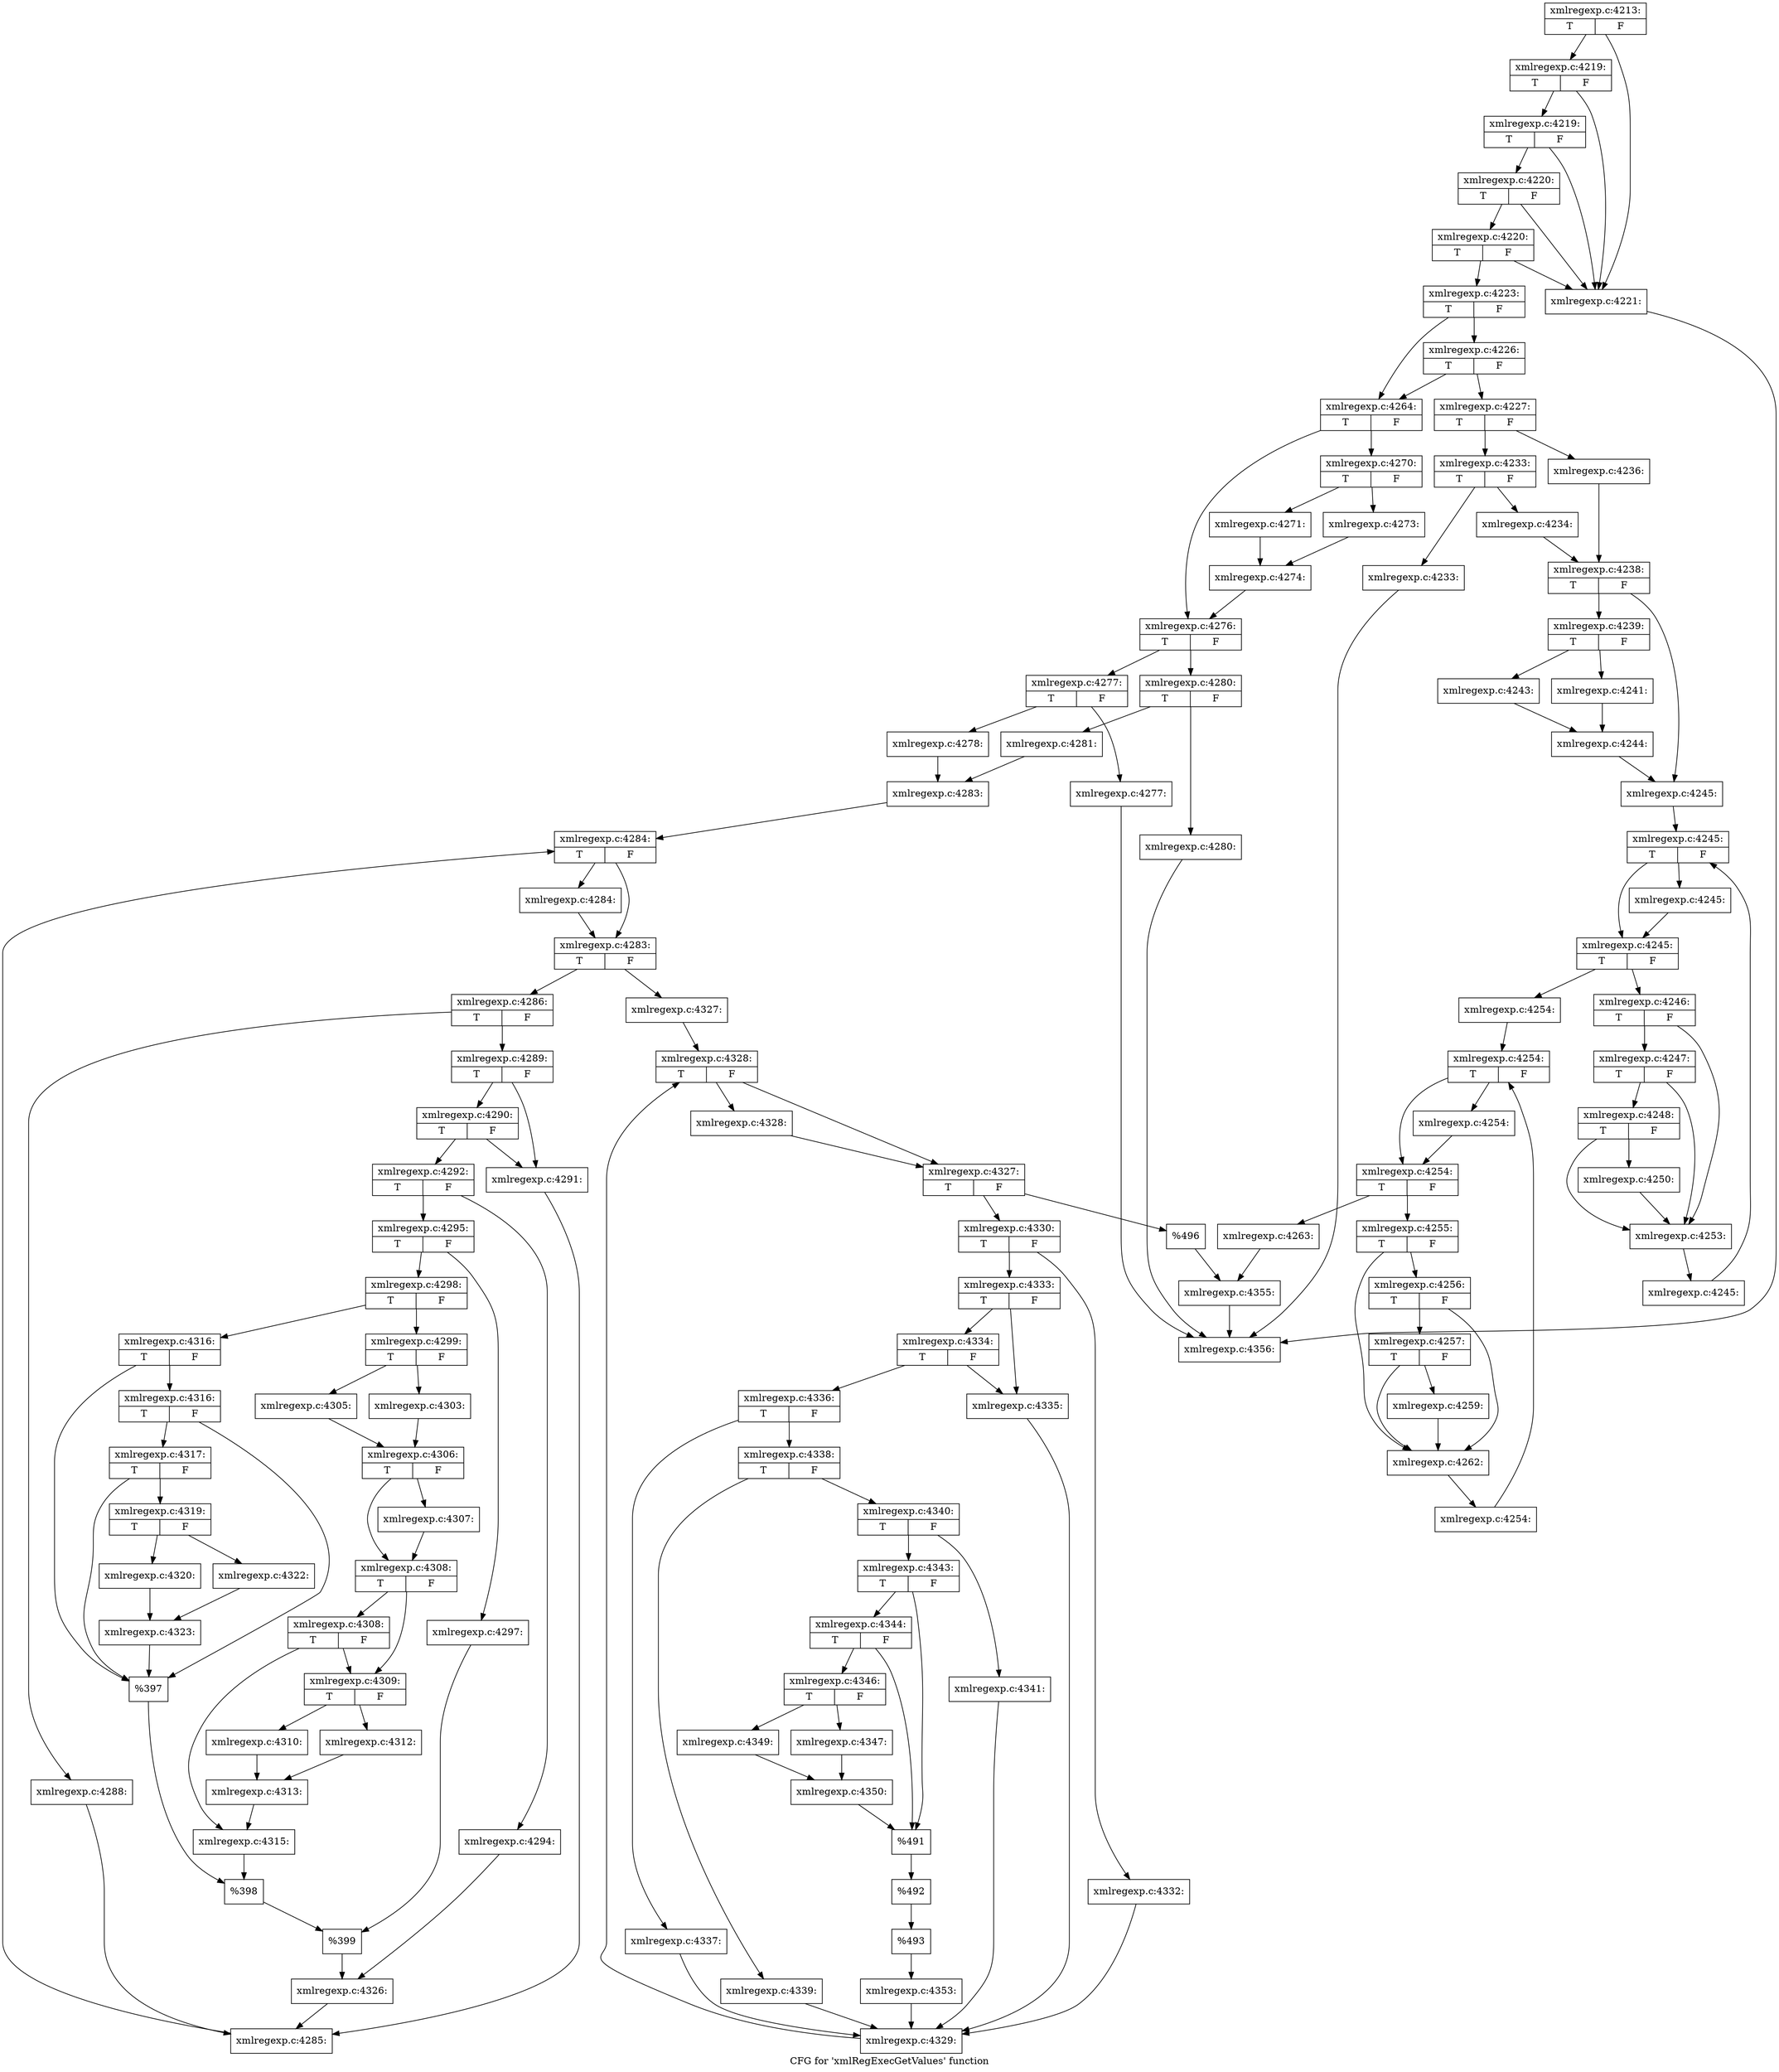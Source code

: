 digraph "CFG for 'xmlRegExecGetValues' function" {
	label="CFG for 'xmlRegExecGetValues' function";

	Node0x4249d20 [shape=record,label="{xmlregexp.c:4213:|{<s0>T|<s1>F}}"];
	Node0x4249d20 -> Node0x4256a30;
	Node0x4249d20 -> Node0x4256c50;
	Node0x4256c50 [shape=record,label="{xmlregexp.c:4219:|{<s0>T|<s1>F}}"];
	Node0x4256c50 -> Node0x4256a30;
	Node0x4256c50 -> Node0x4256bd0;
	Node0x4256bd0 [shape=record,label="{xmlregexp.c:4219:|{<s0>T|<s1>F}}"];
	Node0x4256bd0 -> Node0x4256a30;
	Node0x4256bd0 -> Node0x4256b50;
	Node0x4256b50 [shape=record,label="{xmlregexp.c:4220:|{<s0>T|<s1>F}}"];
	Node0x4256b50 -> Node0x4256a30;
	Node0x4256b50 -> Node0x4256ad0;
	Node0x4256ad0 [shape=record,label="{xmlregexp.c:4220:|{<s0>T|<s1>F}}"];
	Node0x4256ad0 -> Node0x4256a30;
	Node0x4256ad0 -> Node0x4256a80;
	Node0x4256a30 [shape=record,label="{xmlregexp.c:4221:}"];
	Node0x4256a30 -> Node0x42519d0;
	Node0x4256a80 [shape=record,label="{xmlregexp.c:4223:|{<s0>T|<s1>F}}"];
	Node0x4256a80 -> Node0x4258030;
	Node0x4256a80 -> Node0x4257fe0;
	Node0x4258030 [shape=record,label="{xmlregexp.c:4226:|{<s0>T|<s1>F}}"];
	Node0x4258030 -> Node0x4257f40;
	Node0x4258030 -> Node0x4257fe0;
	Node0x4257f40 [shape=record,label="{xmlregexp.c:4227:|{<s0>T|<s1>F}}"];
	Node0x4257f40 -> Node0x42596d0;
	Node0x4257f40 -> Node0x4259770;
	Node0x42596d0 [shape=record,label="{xmlregexp.c:4233:|{<s0>T|<s1>F}}"];
	Node0x42596d0 -> Node0x4259a70;
	Node0x42596d0 -> Node0x4259ac0;
	Node0x4259a70 [shape=record,label="{xmlregexp.c:4233:}"];
	Node0x4259a70 -> Node0x42519d0;
	Node0x4259ac0 [shape=record,label="{xmlregexp.c:4234:}"];
	Node0x4259ac0 -> Node0x4259720;
	Node0x4259770 [shape=record,label="{xmlregexp.c:4236:}"];
	Node0x4259770 -> Node0x4259720;
	Node0x4259720 [shape=record,label="{xmlregexp.c:4238:|{<s0>T|<s1>F}}"];
	Node0x4259720 -> Node0x425a810;
	Node0x4259720 -> Node0x425a860;
	Node0x425a810 [shape=record,label="{xmlregexp.c:4239:|{<s0>T|<s1>F}}"];
	Node0x425a810 -> Node0x425ac20;
	Node0x425a810 -> Node0x425acc0;
	Node0x425ac20 [shape=record,label="{xmlregexp.c:4241:}"];
	Node0x425ac20 -> Node0x425ac70;
	Node0x425acc0 [shape=record,label="{xmlregexp.c:4243:}"];
	Node0x425acc0 -> Node0x425ac70;
	Node0x425ac70 [shape=record,label="{xmlregexp.c:4244:}"];
	Node0x425ac70 -> Node0x425a860;
	Node0x425a860 [shape=record,label="{xmlregexp.c:4245:}"];
	Node0x425a860 -> Node0x425bc30;
	Node0x425bc30 [shape=record,label="{xmlregexp.c:4245:|{<s0>T|<s1>F}}"];
	Node0x425bc30 -> Node0x41788f0;
	Node0x425bc30 -> Node0x425be00;
	Node0x41788f0 [shape=record,label="{xmlregexp.c:4245:}"];
	Node0x41788f0 -> Node0x425be00;
	Node0x425be00 [shape=record,label="{xmlregexp.c:4245:|{<s0>T|<s1>F}}"];
	Node0x425be00 -> Node0x425bd80;
	Node0x425be00 -> Node0x425ba90;
	Node0x425bd80 [shape=record,label="{xmlregexp.c:4246:|{<s0>T|<s1>F}}"];
	Node0x425bd80 -> Node0x425e2b0;
	Node0x425bd80 -> Node0x425e1e0;
	Node0x425e2b0 [shape=record,label="{xmlregexp.c:4247:|{<s0>T|<s1>F}}"];
	Node0x425e2b0 -> Node0x425e230;
	Node0x425e2b0 -> Node0x425e1e0;
	Node0x425e230 [shape=record,label="{xmlregexp.c:4248:|{<s0>T|<s1>F}}"];
	Node0x425e230 -> Node0x425e190;
	Node0x425e230 -> Node0x425e1e0;
	Node0x425e190 [shape=record,label="{xmlregexp.c:4250:}"];
	Node0x425e190 -> Node0x425e1e0;
	Node0x425e1e0 [shape=record,label="{xmlregexp.c:4253:}"];
	Node0x425e1e0 -> Node0x425be80;
	Node0x425be80 [shape=record,label="{xmlregexp.c:4245:}"];
	Node0x425be80 -> Node0x425bc30;
	Node0x425ba90 [shape=record,label="{xmlregexp.c:4254:}"];
	Node0x425ba90 -> Node0x42602e0;
	Node0x42602e0 [shape=record,label="{xmlregexp.c:4254:|{<s0>T|<s1>F}}"];
	Node0x42602e0 -> Node0x4260690;
	Node0x42602e0 -> Node0x4260640;
	Node0x4260690 [shape=record,label="{xmlregexp.c:4254:}"];
	Node0x4260690 -> Node0x4260640;
	Node0x4260640 [shape=record,label="{xmlregexp.c:4254:|{<s0>T|<s1>F}}"];
	Node0x4260640 -> Node0x42605c0;
	Node0x4260640 -> Node0x4260140;
	Node0x42605c0 [shape=record,label="{xmlregexp.c:4255:|{<s0>T|<s1>F}}"];
	Node0x42605c0 -> Node0x4261960;
	Node0x42605c0 -> Node0x4261890;
	Node0x4261960 [shape=record,label="{xmlregexp.c:4256:|{<s0>T|<s1>F}}"];
	Node0x4261960 -> Node0x42618e0;
	Node0x4261960 -> Node0x4261890;
	Node0x42618e0 [shape=record,label="{xmlregexp.c:4257:|{<s0>T|<s1>F}}"];
	Node0x42618e0 -> Node0x4261840;
	Node0x42618e0 -> Node0x4261890;
	Node0x4261840 [shape=record,label="{xmlregexp.c:4259:}"];
	Node0x4261840 -> Node0x4261890;
	Node0x4261890 [shape=record,label="{xmlregexp.c:4262:}"];
	Node0x4261890 -> Node0x4260530;
	Node0x4260530 [shape=record,label="{xmlregexp.c:4254:}"];
	Node0x4260530 -> Node0x42602e0;
	Node0x4260140 [shape=record,label="{xmlregexp.c:4263:}"];
	Node0x4260140 -> Node0x4257f90;
	Node0x4257fe0 [shape=record,label="{xmlregexp.c:4264:|{<s0>T|<s1>F}}"];
	Node0x4257fe0 -> Node0x42644d0;
	Node0x4257fe0 -> Node0x4264520;
	Node0x42644d0 [shape=record,label="{xmlregexp.c:4270:|{<s0>T|<s1>F}}"];
	Node0x42644d0 -> Node0x42648e0;
	Node0x42644d0 -> Node0x4264980;
	Node0x42648e0 [shape=record,label="{xmlregexp.c:4271:}"];
	Node0x42648e0 -> Node0x4264930;
	Node0x4264980 [shape=record,label="{xmlregexp.c:4273:}"];
	Node0x4264980 -> Node0x4264930;
	Node0x4264930 [shape=record,label="{xmlregexp.c:4274:}"];
	Node0x4264930 -> Node0x4264520;
	Node0x4264520 [shape=record,label="{xmlregexp.c:4276:|{<s0>T|<s1>F}}"];
	Node0x4264520 -> Node0x4265390;
	Node0x4264520 -> Node0x4265430;
	Node0x4265390 [shape=record,label="{xmlregexp.c:4277:|{<s0>T|<s1>F}}"];
	Node0x4265390 -> Node0x4265730;
	Node0x4265390 -> Node0x4265780;
	Node0x4265730 [shape=record,label="{xmlregexp.c:4277:}"];
	Node0x4265730 -> Node0x42519d0;
	Node0x4265780 [shape=record,label="{xmlregexp.c:4278:}"];
	Node0x4265780 -> Node0x42653e0;
	Node0x4265430 [shape=record,label="{xmlregexp.c:4280:|{<s0>T|<s1>F}}"];
	Node0x4265430 -> Node0x4266140;
	Node0x4265430 -> Node0x4266190;
	Node0x4266140 [shape=record,label="{xmlregexp.c:4280:}"];
	Node0x4266140 -> Node0x42519d0;
	Node0x4266190 [shape=record,label="{xmlregexp.c:4281:}"];
	Node0x4266190 -> Node0x42653e0;
	Node0x42653e0 [shape=record,label="{xmlregexp.c:4283:}"];
	Node0x42653e0 -> Node0x4266c10;
	Node0x4266c10 [shape=record,label="{xmlregexp.c:4284:|{<s0>T|<s1>F}}"];
	Node0x4266c10 -> Node0x4266fc0;
	Node0x4266c10 -> Node0x4266f70;
	Node0x4266fc0 [shape=record,label="{xmlregexp.c:4284:}"];
	Node0x4266fc0 -> Node0x4266f70;
	Node0x4266f70 [shape=record,label="{xmlregexp.c:4283:|{<s0>T|<s1>F}}"];
	Node0x4266f70 -> Node0x4266ef0;
	Node0x4266f70 -> Node0x4266a70;
	Node0x4266ef0 [shape=record,label="{xmlregexp.c:4286:|{<s0>T|<s1>F}}"];
	Node0x4266ef0 -> Node0x4267ba0;
	Node0x4266ef0 -> Node0x4267bf0;
	Node0x4267ba0 [shape=record,label="{xmlregexp.c:4288:}"];
	Node0x4267ba0 -> Node0x4266e60;
	Node0x4267bf0 [shape=record,label="{xmlregexp.c:4289:|{<s0>T|<s1>F}}"];
	Node0x4267bf0 -> Node0x4268370;
	Node0x4267bf0 -> Node0x4268410;
	Node0x4268410 [shape=record,label="{xmlregexp.c:4290:|{<s0>T|<s1>F}}"];
	Node0x4268410 -> Node0x4268370;
	Node0x4268410 -> Node0x42683c0;
	Node0x4268370 [shape=record,label="{xmlregexp.c:4291:}"];
	Node0x4268370 -> Node0x4266e60;
	Node0x42683c0 [shape=record,label="{xmlregexp.c:4292:|{<s0>T|<s1>F}}"];
	Node0x42683c0 -> Node0x4268b50;
	Node0x42683c0 -> Node0x4268bf0;
	Node0x4268b50 [shape=record,label="{xmlregexp.c:4294:}"];
	Node0x4268b50 -> Node0x4268ba0;
	Node0x4268bf0 [shape=record,label="{xmlregexp.c:4295:|{<s0>T|<s1>F}}"];
	Node0x4268bf0 -> Node0x4269580;
	Node0x4268bf0 -> Node0x4269620;
	Node0x4269580 [shape=record,label="{xmlregexp.c:4297:}"];
	Node0x4269580 -> Node0x42695d0;
	Node0x4269620 [shape=record,label="{xmlregexp.c:4298:|{<s0>T|<s1>F}}"];
	Node0x4269620 -> Node0x3f96190;
	Node0x4269620 -> Node0x3f96230;
	Node0x3f96190 [shape=record,label="{xmlregexp.c:4299:|{<s0>T|<s1>F}}"];
	Node0x3f96190 -> Node0x3f96d70;
	Node0x3f96190 -> Node0x3f96e10;
	Node0x3f96d70 [shape=record,label="{xmlregexp.c:4303:}"];
	Node0x3f96d70 -> Node0x3f96dc0;
	Node0x3f96e10 [shape=record,label="{xmlregexp.c:4305:}"];
	Node0x3f96e10 -> Node0x3f96dc0;
	Node0x3f96dc0 [shape=record,label="{xmlregexp.c:4306:|{<s0>T|<s1>F}}"];
	Node0x3f96dc0 -> Node0x426e5d0;
	Node0x3f96dc0 -> Node0x426e620;
	Node0x426e5d0 [shape=record,label="{xmlregexp.c:4307:}"];
	Node0x426e5d0 -> Node0x426e620;
	Node0x426e620 [shape=record,label="{xmlregexp.c:4308:|{<s0>T|<s1>F}}"];
	Node0x426e620 -> Node0x426f180;
	Node0x426e620 -> Node0x426f220;
	Node0x426f220 [shape=record,label="{xmlregexp.c:4308:|{<s0>T|<s1>F}}"];
	Node0x426f220 -> Node0x426f180;
	Node0x426f220 -> Node0x426f1d0;
	Node0x426f180 [shape=record,label="{xmlregexp.c:4309:|{<s0>T|<s1>F}}"];
	Node0x426f180 -> Node0x4186a10;
	Node0x426f180 -> Node0x4186ab0;
	Node0x4186a10 [shape=record,label="{xmlregexp.c:4310:}"];
	Node0x4186a10 -> Node0x4186a60;
	Node0x4186ab0 [shape=record,label="{xmlregexp.c:4312:}"];
	Node0x4186ab0 -> Node0x4186a60;
	Node0x4186a60 [shape=record,label="{xmlregexp.c:4313:}"];
	Node0x4186a60 -> Node0x426f1d0;
	Node0x426f1d0 [shape=record,label="{xmlregexp.c:4315:}"];
	Node0x426f1d0 -> Node0x3f961e0;
	Node0x3f96230 [shape=record,label="{xmlregexp.c:4316:|{<s0>T|<s1>F}}"];
	Node0x3f96230 -> Node0x4188110;
	Node0x3f96230 -> Node0x4188040;
	Node0x4188110 [shape=record,label="{xmlregexp.c:4316:|{<s0>T|<s1>F}}"];
	Node0x4188110 -> Node0x4188090;
	Node0x4188110 -> Node0x4188040;
	Node0x4188090 [shape=record,label="{xmlregexp.c:4317:|{<s0>T|<s1>F}}"];
	Node0x4188090 -> Node0x4187ff0;
	Node0x4188090 -> Node0x4188040;
	Node0x4187ff0 [shape=record,label="{xmlregexp.c:4319:|{<s0>T|<s1>F}}"];
	Node0x4187ff0 -> Node0x4189640;
	Node0x4187ff0 -> Node0x41896e0;
	Node0x4189640 [shape=record,label="{xmlregexp.c:4320:}"];
	Node0x4189640 -> Node0x4189690;
	Node0x41896e0 [shape=record,label="{xmlregexp.c:4322:}"];
	Node0x41896e0 -> Node0x4189690;
	Node0x4189690 [shape=record,label="{xmlregexp.c:4323:}"];
	Node0x4189690 -> Node0x4188040;
	Node0x4188040 [shape=record,label="{%397}"];
	Node0x4188040 -> Node0x3f961e0;
	Node0x3f961e0 [shape=record,label="{%398}"];
	Node0x3f961e0 -> Node0x42695d0;
	Node0x42695d0 [shape=record,label="{%399}"];
	Node0x42695d0 -> Node0x4268ba0;
	Node0x4268ba0 [shape=record,label="{xmlregexp.c:4326:}"];
	Node0x4268ba0 -> Node0x4266e60;
	Node0x4266e60 [shape=record,label="{xmlregexp.c:4285:}"];
	Node0x4266e60 -> Node0x4266c10;
	Node0x4266a70 [shape=record,label="{xmlregexp.c:4327:}"];
	Node0x4266a70 -> Node0x418b0e0;
	Node0x418b0e0 [shape=record,label="{xmlregexp.c:4328:|{<s0>T|<s1>F}}"];
	Node0x418b0e0 -> Node0x418b490;
	Node0x418b0e0 -> Node0x418b440;
	Node0x418b490 [shape=record,label="{xmlregexp.c:4328:}"];
	Node0x418b490 -> Node0x418b440;
	Node0x418b440 [shape=record,label="{xmlregexp.c:4327:|{<s0>T|<s1>F}}"];
	Node0x418b440 -> Node0x418b3c0;
	Node0x418b440 -> Node0x418af40;
	Node0x418b3c0 [shape=record,label="{xmlregexp.c:4330:|{<s0>T|<s1>F}}"];
	Node0x418b3c0 -> Node0x418c070;
	Node0x418b3c0 -> Node0x418c0c0;
	Node0x418c070 [shape=record,label="{xmlregexp.c:4332:}"];
	Node0x418c070 -> Node0x418b330;
	Node0x418c0c0 [shape=record,label="{xmlregexp.c:4333:|{<s0>T|<s1>F}}"];
	Node0x418c0c0 -> Node0x418c840;
	Node0x418c0c0 -> Node0x418c8e0;
	Node0x418c8e0 [shape=record,label="{xmlregexp.c:4334:|{<s0>T|<s1>F}}"];
	Node0x418c8e0 -> Node0x418c840;
	Node0x418c8e0 -> Node0x418c890;
	Node0x418c840 [shape=record,label="{xmlregexp.c:4335:}"];
	Node0x418c840 -> Node0x418b330;
	Node0x418c890 [shape=record,label="{xmlregexp.c:4336:|{<s0>T|<s1>F}}"];
	Node0x418c890 -> Node0x418d020;
	Node0x418c890 -> Node0x418d0c0;
	Node0x418d020 [shape=record,label="{xmlregexp.c:4337:}"];
	Node0x418d020 -> Node0x418b330;
	Node0x418d0c0 [shape=record,label="{xmlregexp.c:4338:|{<s0>T|<s1>F}}"];
	Node0x418d0c0 -> Node0x418d640;
	Node0x418d0c0 -> Node0x418d6e0;
	Node0x418d640 [shape=record,label="{xmlregexp.c:4339:}"];
	Node0x418d640 -> Node0x418b330;
	Node0x418d6e0 [shape=record,label="{xmlregexp.c:4340:|{<s0>T|<s1>F}}"];
	Node0x418d6e0 -> Node0x418dc60;
	Node0x418d6e0 -> Node0x418dd00;
	Node0x418dc60 [shape=record,label="{xmlregexp.c:4341:}"];
	Node0x418dc60 -> Node0x418b330;
	Node0x418dd00 [shape=record,label="{xmlregexp.c:4343:|{<s0>T|<s1>F}}"];
	Node0x418dd00 -> Node0x418e390;
	Node0x418dd00 -> Node0x418e340;
	Node0x418e390 [shape=record,label="{xmlregexp.c:4344:|{<s0>T|<s1>F}}"];
	Node0x418e390 -> Node0x418e2f0;
	Node0x418e390 -> Node0x418e340;
	Node0x418e2f0 [shape=record,label="{xmlregexp.c:4346:|{<s0>T|<s1>F}}"];
	Node0x418e2f0 -> Node0x418f590;
	Node0x418e2f0 -> Node0x418f630;
	Node0x418f590 [shape=record,label="{xmlregexp.c:4347:}"];
	Node0x418f590 -> Node0x418f5e0;
	Node0x418f630 [shape=record,label="{xmlregexp.c:4349:}"];
	Node0x418f630 -> Node0x418f5e0;
	Node0x418f5e0 [shape=record,label="{xmlregexp.c:4350:}"];
	Node0x418f5e0 -> Node0x418e340;
	Node0x418e340 [shape=record,label="{%491}"];
	Node0x418e340 -> Node0x418dcb0;
	Node0x418dcb0 [shape=record,label="{%492}"];
	Node0x418dcb0 -> Node0x418d690;
	Node0x418d690 [shape=record,label="{%493}"];
	Node0x418d690 -> Node0x418d070;
	Node0x418d070 [shape=record,label="{xmlregexp.c:4353:}"];
	Node0x418d070 -> Node0x418b330;
	Node0x418b330 [shape=record,label="{xmlregexp.c:4329:}"];
	Node0x418b330 -> Node0x418b0e0;
	Node0x418af40 [shape=record,label="{%496}"];
	Node0x418af40 -> Node0x4257f90;
	Node0x4257f90 [shape=record,label="{xmlregexp.c:4355:}"];
	Node0x4257f90 -> Node0x42519d0;
	Node0x42519d0 [shape=record,label="{xmlregexp.c:4356:}"];
}
